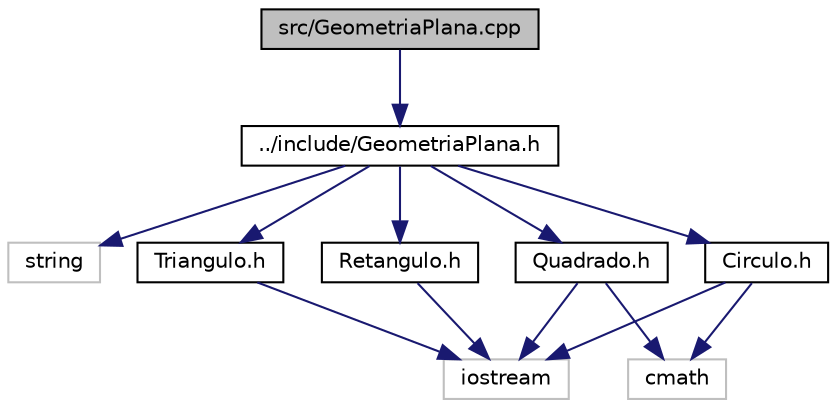 digraph "src/GeometriaPlana.cpp"
{
  edge [fontname="Helvetica",fontsize="10",labelfontname="Helvetica",labelfontsize="10"];
  node [fontname="Helvetica",fontsize="10",shape=record];
  Node1 [label="src/GeometriaPlana.cpp",height=0.2,width=0.4,color="black", fillcolor="grey75", style="filled", fontcolor="black"];
  Node1 -> Node2 [color="midnightblue",fontsize="10",style="solid",fontname="Helvetica"];
  Node2 [label="../include/GeometriaPlana.h",height=0.2,width=0.4,color="black", fillcolor="white", style="filled",URL="$GeometriaPlana_8h.html",tooltip="Classe responsável por gerenciar os cálculos da geometria plana. "];
  Node2 -> Node3 [color="midnightblue",fontsize="10",style="solid",fontname="Helvetica"];
  Node3 [label="string",height=0.2,width=0.4,color="grey75", fillcolor="white", style="filled"];
  Node2 -> Node4 [color="midnightblue",fontsize="10",style="solid",fontname="Helvetica"];
  Node4 [label="Circulo.h",height=0.2,width=0.4,color="black", fillcolor="white", style="filled",URL="$Circulo_8h.html",tooltip="Classe responsável pelo calculo da área e perímetro do circulo. "];
  Node4 -> Node5 [color="midnightblue",fontsize="10",style="solid",fontname="Helvetica"];
  Node5 [label="iostream",height=0.2,width=0.4,color="grey75", fillcolor="white", style="filled"];
  Node4 -> Node6 [color="midnightblue",fontsize="10",style="solid",fontname="Helvetica"];
  Node6 [label="cmath",height=0.2,width=0.4,color="grey75", fillcolor="white", style="filled"];
  Node2 -> Node7 [color="midnightblue",fontsize="10",style="solid",fontname="Helvetica"];
  Node7 [label="Quadrado.h",height=0.2,width=0.4,color="black", fillcolor="white", style="filled",URL="$Quadrado_8h.html",tooltip="Classe responsável pelo calculo da área e perimétro do Quadrado. "];
  Node7 -> Node5 [color="midnightblue",fontsize="10",style="solid",fontname="Helvetica"];
  Node7 -> Node6 [color="midnightblue",fontsize="10",style="solid",fontname="Helvetica"];
  Node2 -> Node8 [color="midnightblue",fontsize="10",style="solid",fontname="Helvetica"];
  Node8 [label="Retangulo.h",height=0.2,width=0.4,color="black", fillcolor="white", style="filled",URL="$Retangulo_8h.html",tooltip="Classe responsável pelo calculo da área e perimétro do Retangulo. "];
  Node8 -> Node5 [color="midnightblue",fontsize="10",style="solid",fontname="Helvetica"];
  Node2 -> Node9 [color="midnightblue",fontsize="10",style="solid",fontname="Helvetica"];
  Node9 [label="Triangulo.h",height=0.2,width=0.4,color="black", fillcolor="white", style="filled",URL="$Triangulo_8h_source.html"];
  Node9 -> Node5 [color="midnightblue",fontsize="10",style="solid",fontname="Helvetica"];
}
